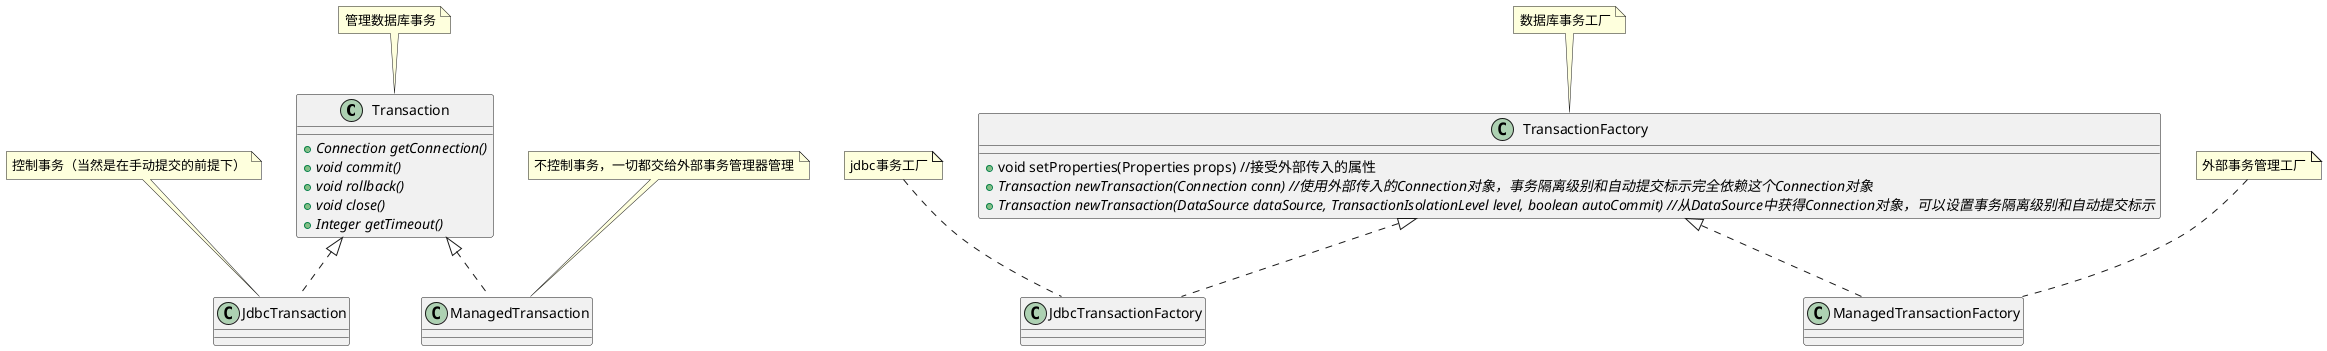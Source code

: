 @startuml

Transaction : +{abstract} Connection getConnection()
Transaction : +{abstract} void commit()
Transaction : +{abstract} void rollback()
Transaction : +{abstract} void close()
Transaction : +{abstract} Integer getTimeout()

note top of Transaction
    管理数据库事务
end note

''''''''''''''''''''''''''''''''''''''''''''''''''
class JdbcTransaction implements Transaction

note top of JdbcTransaction
    控制事务（当然是在手动提交的前提下）
end note

''''''''''''''''''''''''''''''''''''''''''''''''''
class ManagedTransaction implements Transaction

note top of ManagedTransaction
    不控制事务，一切都交给外部事务管理器管理
end note

''''''''''''''''''''''''''''''''''''''''''''''''''
TransactionFactory : +void setProperties(Properties props) //接受外部传入的属性
TransactionFactory : +{abstract} Transaction newTransaction(Connection conn) //使用外部传入的Connection对象，事务隔离级别和自动提交标示完全依赖这个Connection对象
TransactionFactory : +{abstract} Transaction newTransaction(DataSource dataSource, TransactionIsolationLevel level, boolean autoCommit) //从DataSource中获得Connection对象，可以设置事务隔离级别和自动提交标示

note top of TransactionFactory
    数据库事务工厂
end note

''''''''''''''''''''''''''''''''''''''''''''''''''
class JdbcTransactionFactory implements TransactionFactory

note top of JdbcTransactionFactory
    jdbc事务工厂
end note

''''''''''''''''''''''''''''''''''''''''''''''''''
class ManagedTransactionFactory implements TransactionFactory

note top of ManagedTransactionFactory
    外部事务管理工厂
end note

@enduml